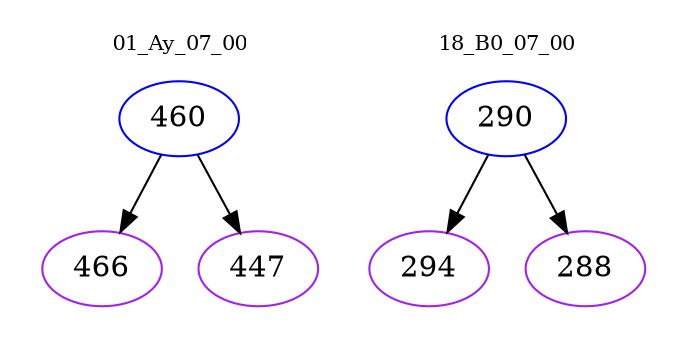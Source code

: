 digraph{
subgraph cluster_0 {
color = white
label = "01_Ay_07_00";
fontsize=10;
T0_460 [label="460", color="blue"]
T0_460 -> T0_466 [color="black"]
T0_466 [label="466", color="purple"]
T0_460 -> T0_447 [color="black"]
T0_447 [label="447", color="purple"]
}
subgraph cluster_1 {
color = white
label = "18_B0_07_00";
fontsize=10;
T1_290 [label="290", color="blue"]
T1_290 -> T1_294 [color="black"]
T1_294 [label="294", color="purple"]
T1_290 -> T1_288 [color="black"]
T1_288 [label="288", color="purple"]
}
}
